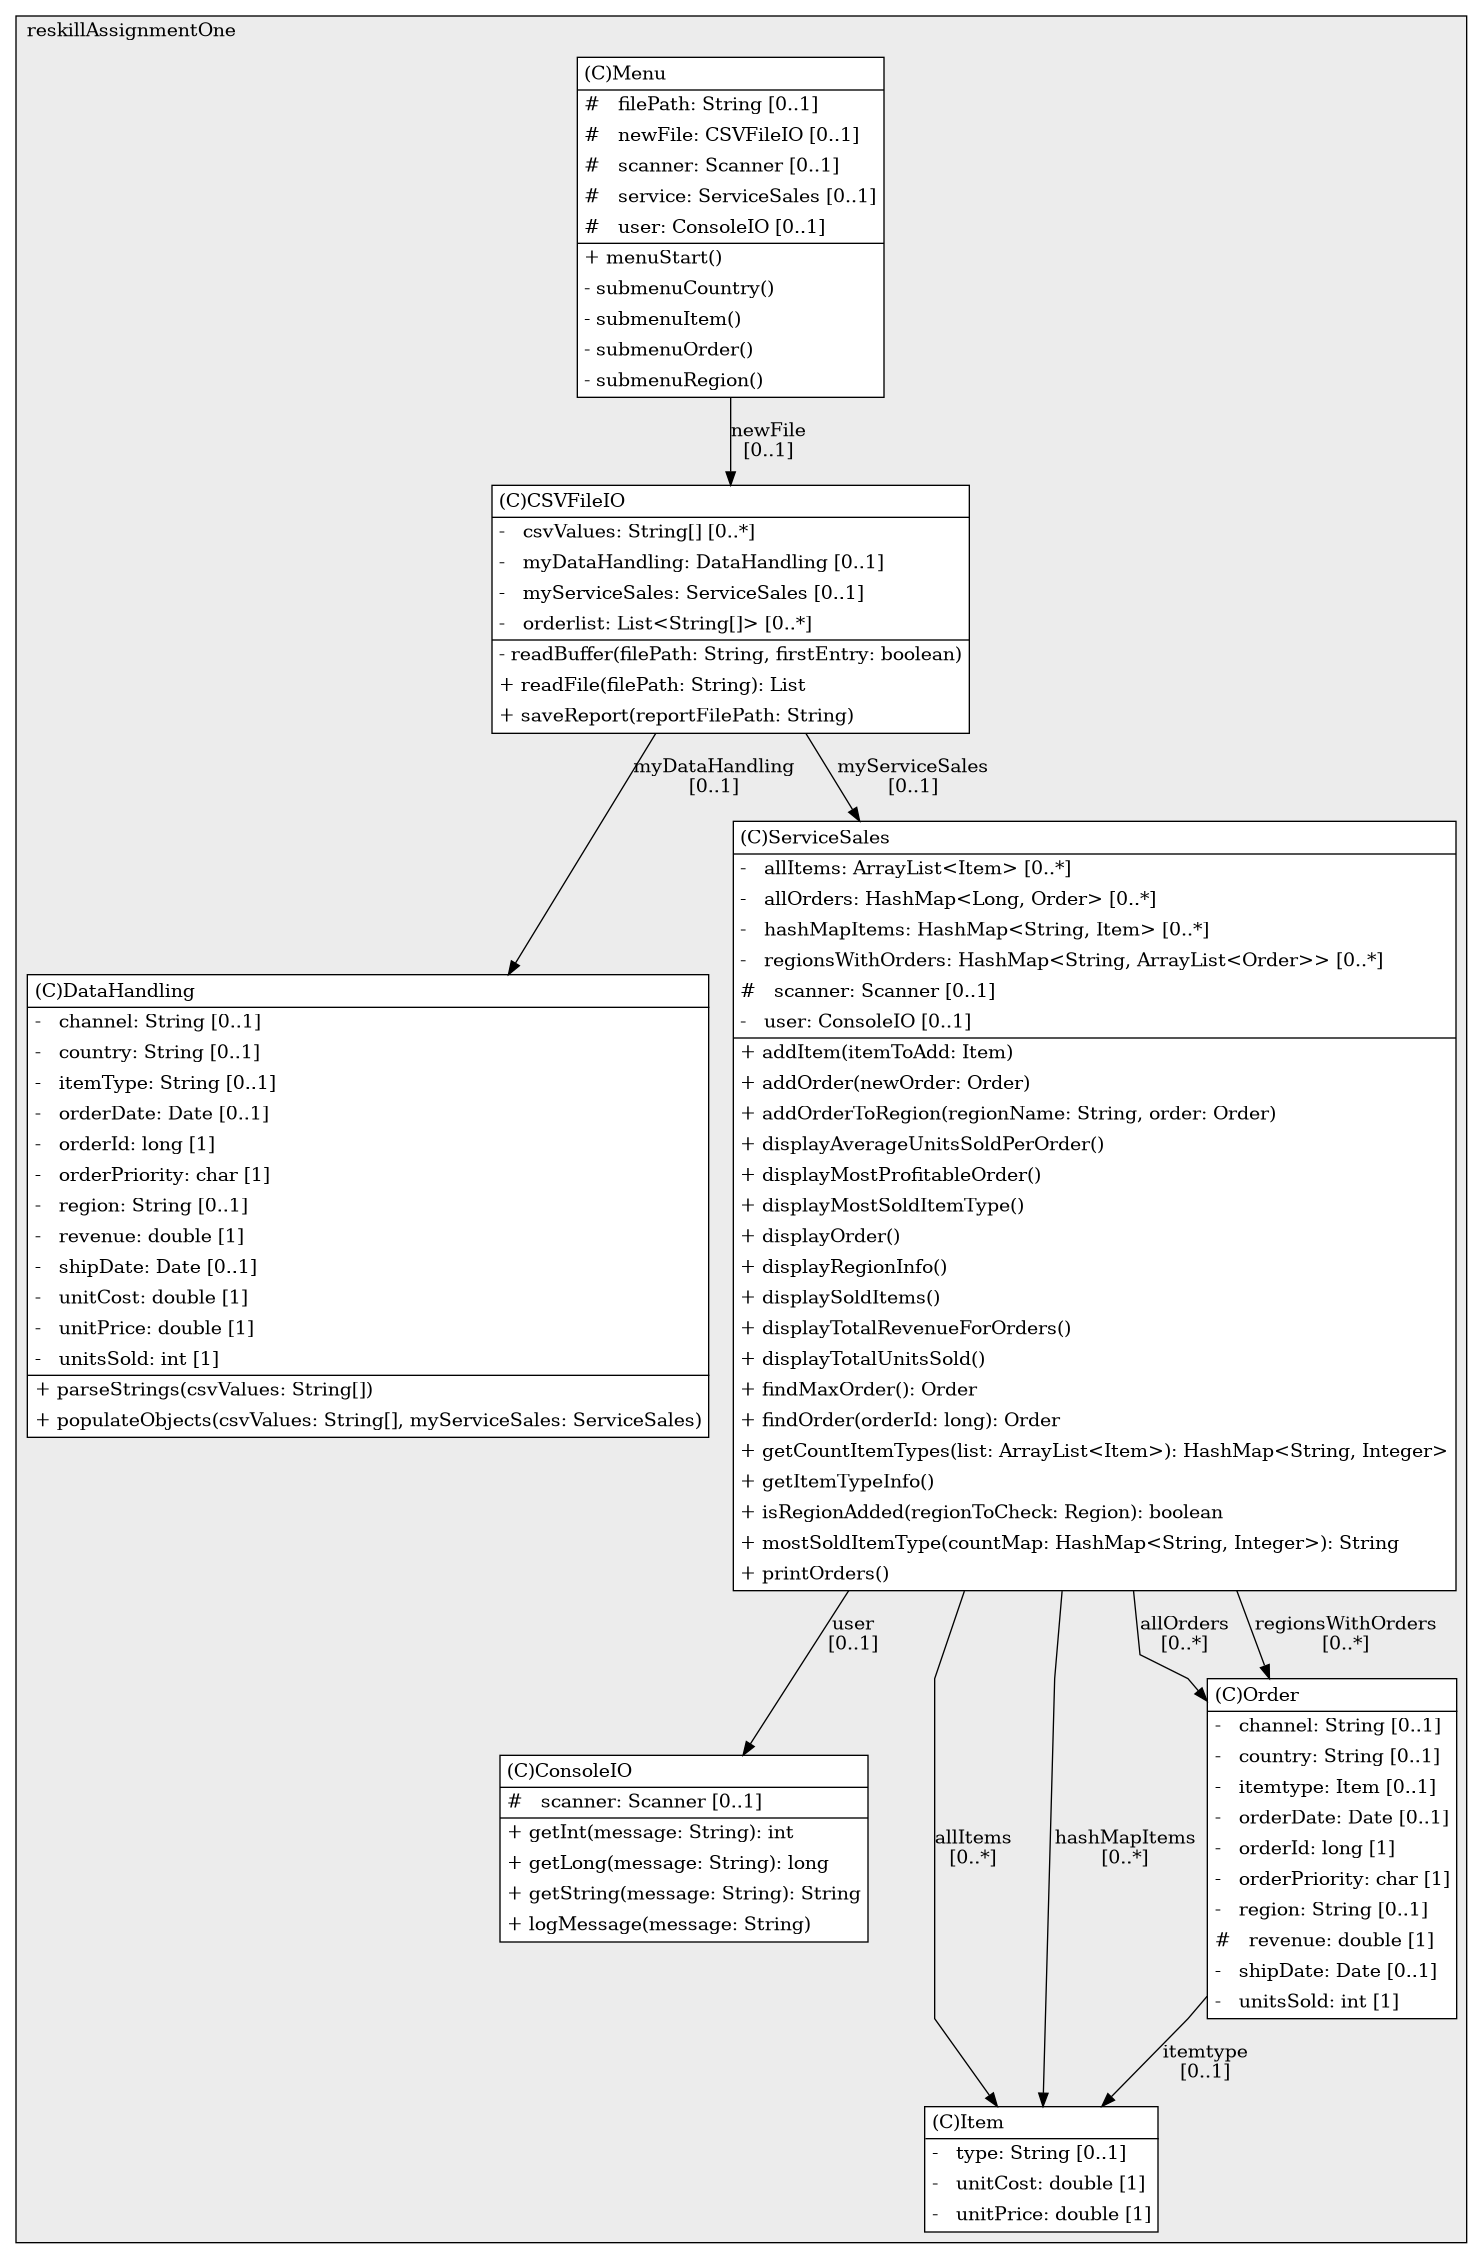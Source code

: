 @startuml

/' diagram meta data start
config=StructureConfiguration;
{
  "projectClassification": {
    "searchMode": "OpenProject", // OpenProject, AllProjects
    "includedProjects": "",
    "pathEndKeywords": "*.impl",
    "isClientPath": "",
    "isClientName": "",
    "isTestPath": "",
    "isTestName": "",
    "isMappingPath": "",
    "isMappingName": "",
    "isDataAccessPath": "",
    "isDataAccessName": "",
    "isDataStructurePath": "",
    "isDataStructureName": "",
    "isInterfaceStructuresPath": "",
    "isInterfaceStructuresName": "",
    "isEntryPointPath": "",
    "isEntryPointName": ""
  },
  "graphRestriction": {
    "classPackageExcludeFilter": "",
    "classPackageIncludeFilter": "",
    "classNameExcludeFilter": "",
    "classNameIncludeFilter": "",
    "methodNameExcludeFilter": "",
    "methodNameIncludeFilter": "",
    "removeByInheritance": "", // inheritance/annotation based filtering is done in a second step
    "removeByAnnotation": "",
    "removeByClassPackage": "", // cleanup the graph after inheritance/annotation based filtering is done
    "removeByClassName": "",
    "cutMappings": false,
    "cutEnum": true,
    "cutTests": true,
    "cutClient": true,
    "cutDataAccess": false,
    "cutInterfaceStructures": false,
    "cutDataStructures": false,
    "cutGetterAndSetter": true,
    "cutConstructors": true
  },
  "graphTraversal": {
    "forwardDepth": 6,
    "backwardDepth": 6,
    "classPackageExcludeFilter": "",
    "classPackageIncludeFilter": "",
    "classNameExcludeFilter": "",
    "classNameIncludeFilter": "",
    "methodNameExcludeFilter": "",
    "methodNameIncludeFilter": "",
    "hideMappings": false,
    "hideDataStructures": false,
    "hidePrivateMethods": true,
    "hideInterfaceCalls": true, // indirection: implementation -> interface (is hidden) -> implementation
    "onlyShowApplicationEntryPoints": false // root node is included
  },
  "details": {
    "aggregation": "GroupByClass", // ByClass, GroupByClass, None
    "showClassGenericTypes": true,
    "showMethods": true,
    "showMethodParameterNames": true,
    "showMethodParameterTypes": true,
    "showMethodReturnType": true,
    "showPackageLevels": 2,
    "showDetailedClassStructure": true
  },
  "rootClass": "reskillAssignmentOne.CSVFileIO"
}
diagram meta data end '/



digraph g {
    rankdir="TB"
    splines=polyline
    

'nodes 
subgraph cluster_1583048453 { 
   	label=reskillAssignmentOne
	labeljust=l
	fillcolor="#ececec"
	style=filled
   
   CSVFileIO1583048453[
	label=<<TABLE BORDER="1" CELLBORDER="0" CELLPADDING="4" CELLSPACING="0">
<TR><TD ALIGN="LEFT" >(C)CSVFileIO</TD></TR>
<HR/>
<TR><TD ALIGN="LEFT" >-   csvValues: String[] [0..*]</TD></TR>
<TR><TD ALIGN="LEFT" >-   myDataHandling: DataHandling [0..1]</TD></TR>
<TR><TD ALIGN="LEFT" >-   myServiceSales: ServiceSales [0..1]</TD></TR>
<TR><TD ALIGN="LEFT" >-   orderlist: List&lt;String[]&gt; [0..*]</TD></TR>
<HR/>
<TR><TD ALIGN="LEFT" >- readBuffer(filePath: String, firstEntry: boolean)</TD></TR>
<TR><TD ALIGN="LEFT" >+ readFile(filePath: String): List</TD></TR>
<TR><TD ALIGN="LEFT" >+ saveReport(reportFilePath: String)</TD></TR>
</TABLE>>
	style=filled
	margin=0
	shape=plaintext
	fillcolor="#FFFFFF"
];

ConsoleIO1583048453[
	label=<<TABLE BORDER="1" CELLBORDER="0" CELLPADDING="4" CELLSPACING="0">
<TR><TD ALIGN="LEFT" >(C)ConsoleIO</TD></TR>
<HR/>
<TR><TD ALIGN="LEFT" >#   scanner: Scanner [0..1]</TD></TR>
<HR/>
<TR><TD ALIGN="LEFT" >+ getInt(message: String): int</TD></TR>
<TR><TD ALIGN="LEFT" >+ getLong(message: String): long</TD></TR>
<TR><TD ALIGN="LEFT" >+ getString(message: String): String</TD></TR>
<TR><TD ALIGN="LEFT" >+ logMessage(message: String)</TD></TR>
</TABLE>>
	style=filled
	margin=0
	shape=plaintext
	fillcolor="#FFFFFF"
];

DataHandling1583048453[
	label=<<TABLE BORDER="1" CELLBORDER="0" CELLPADDING="4" CELLSPACING="0">
<TR><TD ALIGN="LEFT" >(C)DataHandling</TD></TR>
<HR/>
<TR><TD ALIGN="LEFT" >-   channel: String [0..1]</TD></TR>
<TR><TD ALIGN="LEFT" >-   country: String [0..1]</TD></TR>
<TR><TD ALIGN="LEFT" >-   itemType: String [0..1]</TD></TR>
<TR><TD ALIGN="LEFT" >-   orderDate: Date [0..1]</TD></TR>
<TR><TD ALIGN="LEFT" >-   orderId: long [1]</TD></TR>
<TR><TD ALIGN="LEFT" >-   orderPriority: char [1]</TD></TR>
<TR><TD ALIGN="LEFT" >-   region: String [0..1]</TD></TR>
<TR><TD ALIGN="LEFT" >-   revenue: double [1]</TD></TR>
<TR><TD ALIGN="LEFT" >-   shipDate: Date [0..1]</TD></TR>
<TR><TD ALIGN="LEFT" >-   unitCost: double [1]</TD></TR>
<TR><TD ALIGN="LEFT" >-   unitPrice: double [1]</TD></TR>
<TR><TD ALIGN="LEFT" >-   unitsSold: int [1]</TD></TR>
<HR/>
<TR><TD ALIGN="LEFT" >+ parseStrings(csvValues: String[])</TD></TR>
<TR><TD ALIGN="LEFT" >+ populateObjects(csvValues: String[], myServiceSales: ServiceSales)</TD></TR>
</TABLE>>
	style=filled
	margin=0
	shape=plaintext
	fillcolor="#FFFFFF"
];

Item1583048453[
	label=<<TABLE BORDER="1" CELLBORDER="0" CELLPADDING="4" CELLSPACING="0">
<TR><TD ALIGN="LEFT" >(C)Item</TD></TR>
<HR/>
<TR><TD ALIGN="LEFT" >-   type: String [0..1]</TD></TR>
<TR><TD ALIGN="LEFT" >-   unitCost: double [1]</TD></TR>
<TR><TD ALIGN="LEFT" >-   unitPrice: double [1]</TD></TR>
</TABLE>>
	style=filled
	margin=0
	shape=plaintext
	fillcolor="#FFFFFF"
];

Menu1583048453[
	label=<<TABLE BORDER="1" CELLBORDER="0" CELLPADDING="4" CELLSPACING="0">
<TR><TD ALIGN="LEFT" >(C)Menu</TD></TR>
<HR/>
<TR><TD ALIGN="LEFT" >#   filePath: String [0..1]</TD></TR>
<TR><TD ALIGN="LEFT" >#   newFile: CSVFileIO [0..1]</TD></TR>
<TR><TD ALIGN="LEFT" >#   scanner: Scanner [0..1]</TD></TR>
<TR><TD ALIGN="LEFT" >#   service: ServiceSales [0..1]</TD></TR>
<TR><TD ALIGN="LEFT" >#   user: ConsoleIO [0..1]</TD></TR>
<HR/>
<TR><TD ALIGN="LEFT" >+ menuStart()</TD></TR>
<TR><TD ALIGN="LEFT" >- submenuCountry()</TD></TR>
<TR><TD ALIGN="LEFT" >- submenuItem()</TD></TR>
<TR><TD ALIGN="LEFT" >- submenuOrder()</TD></TR>
<TR><TD ALIGN="LEFT" >- submenuRegion()</TD></TR>
</TABLE>>
	style=filled
	margin=0
	shape=plaintext
	fillcolor="#FFFFFF"
];

Order1583048453[
	label=<<TABLE BORDER="1" CELLBORDER="0" CELLPADDING="4" CELLSPACING="0">
<TR><TD ALIGN="LEFT" >(C)Order</TD></TR>
<HR/>
<TR><TD ALIGN="LEFT" >-   channel: String [0..1]</TD></TR>
<TR><TD ALIGN="LEFT" >-   country: String [0..1]</TD></TR>
<TR><TD ALIGN="LEFT" >-   itemtype: Item [0..1]</TD></TR>
<TR><TD ALIGN="LEFT" >-   orderDate: Date [0..1]</TD></TR>
<TR><TD ALIGN="LEFT" >-   orderId: long [1]</TD></TR>
<TR><TD ALIGN="LEFT" >-   orderPriority: char [1]</TD></TR>
<TR><TD ALIGN="LEFT" >-   region: String [0..1]</TD></TR>
<TR><TD ALIGN="LEFT" >#   revenue: double [1]</TD></TR>
<TR><TD ALIGN="LEFT" >-   shipDate: Date [0..1]</TD></TR>
<TR><TD ALIGN="LEFT" >-   unitsSold: int [1]</TD></TR>
</TABLE>>
	style=filled
	margin=0
	shape=plaintext
	fillcolor="#FFFFFF"
];

ServiceSales1583048453[
	label=<<TABLE BORDER="1" CELLBORDER="0" CELLPADDING="4" CELLSPACING="0">
<TR><TD ALIGN="LEFT" >(C)ServiceSales</TD></TR>
<HR/>
<TR><TD ALIGN="LEFT" >-   allItems: ArrayList&lt;Item&gt; [0..*]</TD></TR>
<TR><TD ALIGN="LEFT" >-   allOrders: HashMap&lt;Long, Order&gt; [0..*]</TD></TR>
<TR><TD ALIGN="LEFT" >-   hashMapItems: HashMap&lt;String, Item&gt; [0..*]</TD></TR>
<TR><TD ALIGN="LEFT" >-   regionsWithOrders: HashMap&lt;String, ArrayList&lt;Order&gt;&gt; [0..*]</TD></TR>
<TR><TD ALIGN="LEFT" >#   scanner: Scanner [0..1]</TD></TR>
<TR><TD ALIGN="LEFT" >-   user: ConsoleIO [0..1]</TD></TR>
<HR/>
<TR><TD ALIGN="LEFT" >+ addItem(itemToAdd: Item)</TD></TR>
<TR><TD ALIGN="LEFT" >+ addOrder(newOrder: Order)</TD></TR>
<TR><TD ALIGN="LEFT" >+ addOrderToRegion(regionName: String, order: Order)</TD></TR>
<TR><TD ALIGN="LEFT" >+ displayAverageUnitsSoldPerOrder()</TD></TR>
<TR><TD ALIGN="LEFT" >+ displayMostProfitableOrder()</TD></TR>
<TR><TD ALIGN="LEFT" >+ displayMostSoldItemType()</TD></TR>
<TR><TD ALIGN="LEFT" >+ displayOrder()</TD></TR>
<TR><TD ALIGN="LEFT" >+ displayRegionInfo()</TD></TR>
<TR><TD ALIGN="LEFT" >+ displaySoldItems()</TD></TR>
<TR><TD ALIGN="LEFT" >+ displayTotalRevenueForOrders()</TD></TR>
<TR><TD ALIGN="LEFT" >+ displayTotalUnitsSold()</TD></TR>
<TR><TD ALIGN="LEFT" >+ findMaxOrder(): Order</TD></TR>
<TR><TD ALIGN="LEFT" >+ findOrder(orderId: long): Order</TD></TR>
<TR><TD ALIGN="LEFT" >+ getCountItemTypes(list: ArrayList&lt;Item&gt;): HashMap&lt;String, Integer&gt;</TD></TR>
<TR><TD ALIGN="LEFT" >+ getItemTypeInfo()</TD></TR>
<TR><TD ALIGN="LEFT" >+ isRegionAdded(regionToCheck: Region): boolean</TD></TR>
<TR><TD ALIGN="LEFT" >+ mostSoldItemType(countMap: HashMap&lt;String, Integer&gt;): String</TD></TR>
<TR><TD ALIGN="LEFT" >+ printOrders()</TD></TR>
</TABLE>>
	style=filled
	margin=0
	shape=plaintext
	fillcolor="#FFFFFF"
];
} 

'edges    
CSVFileIO1583048453 -> DataHandling1583048453[label="myDataHandling
[0..1]"];
CSVFileIO1583048453 -> ServiceSales1583048453[label="myServiceSales
[0..1]"];
Menu1583048453 -> CSVFileIO1583048453[label="newFile
[0..1]"];
Order1583048453 -> Item1583048453[label="itemtype
[0..1]"];
ServiceSales1583048453 -> ConsoleIO1583048453[label="user
[0..1]"];
ServiceSales1583048453 -> Item1583048453[label="allItems
[0..*]"];
ServiceSales1583048453 -> Item1583048453[label="hashMapItems
[0..*]"];
ServiceSales1583048453 -> Order1583048453[label="allOrders
[0..*]"];
ServiceSales1583048453 -> Order1583048453[label="regionsWithOrders
[0..*]"];
    
}
@enduml